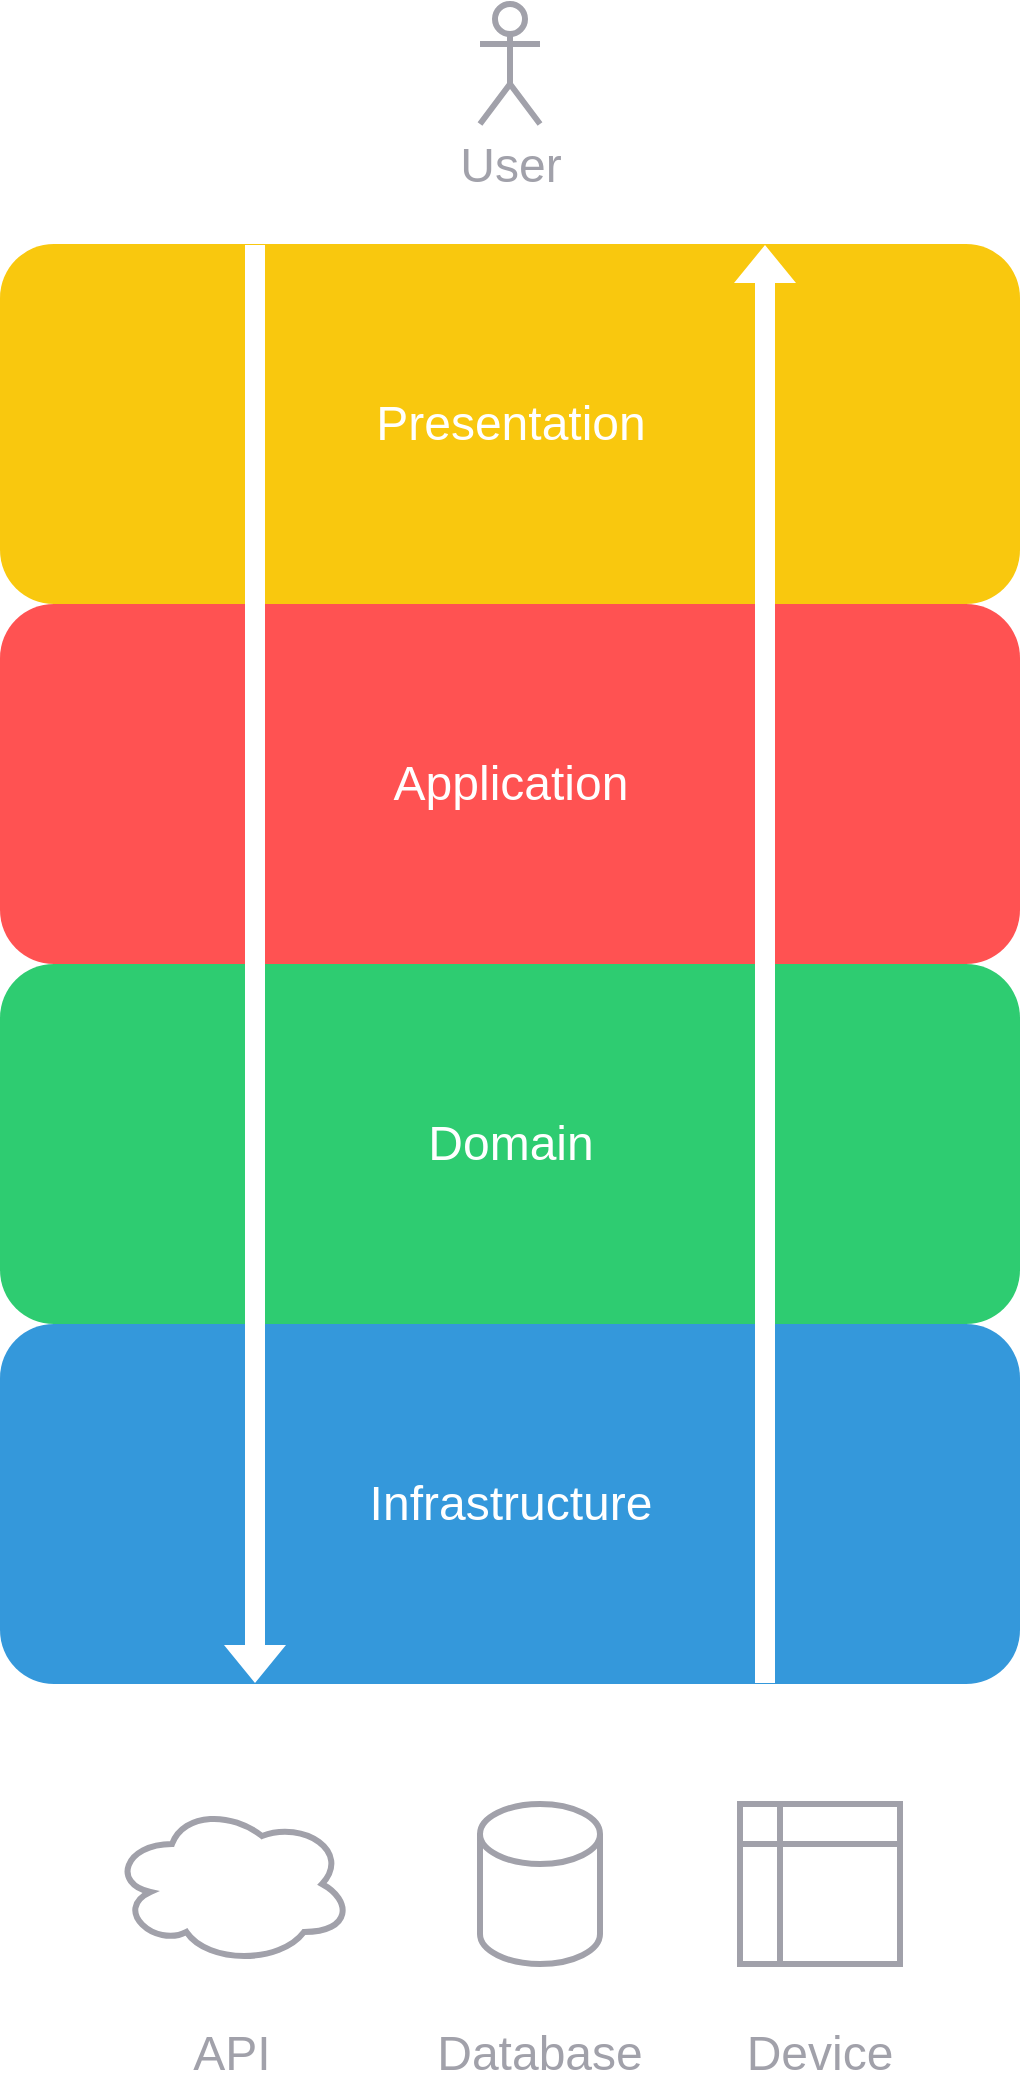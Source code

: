 <mxfile version="21.2.1" type="device">
  <diagram name="Seite-1" id="CQYHk89GWrRvfhB-j-TM">
    <mxGraphModel dx="4501" dy="1868" grid="1" gridSize="10" guides="1" tooltips="1" connect="1" arrows="1" fold="1" page="1" pageScale="1" pageWidth="827" pageHeight="1169" math="0" shadow="0">
      <root>
        <mxCell id="0" />
        <mxCell id="1" parent="0" />
        <mxCell id="Qa8hO3EmP1lbb9F087W9-24" value="" style="group" vertex="1" connectable="0" parent="1">
          <mxGeometry x="-3070" y="-680" width="510" height="1040" as="geometry" />
        </mxCell>
        <mxCell id="Qa8hO3EmP1lbb9F087W9-1" value="" style="group" vertex="1" connectable="0" parent="Qa8hO3EmP1lbb9F087W9-24">
          <mxGeometry y="120" width="510" height="720" as="geometry" />
        </mxCell>
        <mxCell id="Qa8hO3EmP1lbb9F087W9-2" value="" style="rounded=1;whiteSpace=wrap;html=1;fillColor=#F9C80E;strokeColor=none;" vertex="1" parent="Qa8hO3EmP1lbb9F087W9-1">
          <mxGeometry width="510" height="180" as="geometry" />
        </mxCell>
        <mxCell id="Qa8hO3EmP1lbb9F087W9-3" value="" style="rounded=1;whiteSpace=wrap;html=1;fillColor=#FF5252;strokeColor=none;" vertex="1" parent="Qa8hO3EmP1lbb9F087W9-1">
          <mxGeometry y="180" width="510" height="180" as="geometry" />
        </mxCell>
        <mxCell id="Qa8hO3EmP1lbb9F087W9-4" value="" style="rounded=1;whiteSpace=wrap;html=1;fillColor=#2ECC71;strokeColor=none;" vertex="1" parent="Qa8hO3EmP1lbb9F087W9-1">
          <mxGeometry y="360" width="510" height="180" as="geometry" />
        </mxCell>
        <mxCell id="Qa8hO3EmP1lbb9F087W9-5" value="" style="rounded=1;whiteSpace=wrap;html=1;fillColor=#3498DB;strokeColor=none;" vertex="1" parent="Qa8hO3EmP1lbb9F087W9-1">
          <mxGeometry y="540" width="510" height="180" as="geometry" />
        </mxCell>
        <mxCell id="Qa8hO3EmP1lbb9F087W9-6" value="&lt;font color=&quot;#ffffff&quot; style=&quot;font-size: 24px;&quot;&gt;Presentation&lt;/font&gt;" style="text;html=1;strokeColor=none;fillColor=none;align=center;verticalAlign=middle;whiteSpace=wrap;rounded=0;" vertex="1" parent="Qa8hO3EmP1lbb9F087W9-1">
          <mxGeometry x="172.5" y="75" width="165" height="30" as="geometry" />
        </mxCell>
        <mxCell id="Qa8hO3EmP1lbb9F087W9-7" value="&lt;font color=&quot;#ffffff&quot; style=&quot;font-size: 24px;&quot;&gt;Application&lt;/font&gt;" style="text;html=1;strokeColor=none;fillColor=none;align=center;verticalAlign=middle;whiteSpace=wrap;rounded=0;" vertex="1" parent="Qa8hO3EmP1lbb9F087W9-1">
          <mxGeometry x="172.5" y="255" width="165" height="30" as="geometry" />
        </mxCell>
        <mxCell id="Qa8hO3EmP1lbb9F087W9-8" value="&lt;font color=&quot;#ffffff&quot; style=&quot;font-size: 24px;&quot;&gt;Domain&lt;/font&gt;" style="text;html=1;strokeColor=none;fillColor=none;align=center;verticalAlign=middle;whiteSpace=wrap;rounded=0;" vertex="1" parent="Qa8hO3EmP1lbb9F087W9-1">
          <mxGeometry x="172.5" y="435" width="165" height="30" as="geometry" />
        </mxCell>
        <mxCell id="Qa8hO3EmP1lbb9F087W9-9" value="&lt;font color=&quot;#ffffff&quot; style=&quot;font-size: 24px;&quot;&gt;Infrastructure&lt;/font&gt;" style="text;html=1;strokeColor=none;fillColor=none;align=center;verticalAlign=middle;whiteSpace=wrap;rounded=0;" vertex="1" parent="Qa8hO3EmP1lbb9F087W9-1">
          <mxGeometry x="172.5" y="615" width="165" height="30" as="geometry" />
        </mxCell>
        <mxCell id="Qa8hO3EmP1lbb9F087W9-10" value="" style="shape=flexArrow;endArrow=classic;html=1;rounded=0;exitX=0.25;exitY=0;exitDx=0;exitDy=0;entryX=0.25;entryY=1;entryDx=0;entryDy=0;fillColor=default;strokeColor=none;" edge="1" parent="Qa8hO3EmP1lbb9F087W9-1" source="Qa8hO3EmP1lbb9F087W9-2" target="Qa8hO3EmP1lbb9F087W9-5">
          <mxGeometry width="50" height="50" relative="1" as="geometry">
            <mxPoint x="450" y="390" as="sourcePoint" />
            <mxPoint x="500" y="340" as="targetPoint" />
          </mxGeometry>
        </mxCell>
        <mxCell id="Qa8hO3EmP1lbb9F087W9-11" value="" style="shape=flexArrow;endArrow=classic;html=1;rounded=0;exitX=0.75;exitY=1;exitDx=0;exitDy=0;entryX=0.75;entryY=0;entryDx=0;entryDy=0;strokeColor=none;fillColor=default;" edge="1" parent="Qa8hO3EmP1lbb9F087W9-1" source="Qa8hO3EmP1lbb9F087W9-5" target="Qa8hO3EmP1lbb9F087W9-2">
          <mxGeometry width="50" height="50" relative="1" as="geometry">
            <mxPoint x="450" y="390" as="sourcePoint" />
            <mxPoint x="500" y="340" as="targetPoint" />
          </mxGeometry>
        </mxCell>
        <mxCell id="Qa8hO3EmP1lbb9F087W9-12" value="&lt;font color=&quot;#a1a1aa&quot; style=&quot;font-size: 24px;&quot;&gt;User&lt;/font&gt;" style="shape=umlActor;verticalLabelPosition=bottom;verticalAlign=top;html=1;outlineConnect=0;strokeWidth=3;strokeColor=#A1A1AA;fillColor=none;" vertex="1" parent="Qa8hO3EmP1lbb9F087W9-24">
          <mxGeometry x="240" width="30" height="60" as="geometry" />
        </mxCell>
        <mxCell id="Qa8hO3EmP1lbb9F087W9-15" value="" style="ellipse;shape=cloud;whiteSpace=wrap;html=1;strokeWidth=3;strokeColor=#A1A1AA;fillColor=none;" vertex="1" parent="Qa8hO3EmP1lbb9F087W9-24">
          <mxGeometry x="56" y="900" width="120" height="80" as="geometry" />
        </mxCell>
        <mxCell id="Qa8hO3EmP1lbb9F087W9-16" value="" style="shape=cylinder3;whiteSpace=wrap;html=1;boundedLbl=1;backgroundOutline=1;size=15;strokeWidth=3;strokeColor=#A1A1AA;fillColor=none;" vertex="1" parent="Qa8hO3EmP1lbb9F087W9-24">
          <mxGeometry x="240" y="900" width="60" height="80" as="geometry" />
        </mxCell>
        <mxCell id="Qa8hO3EmP1lbb9F087W9-17" value="" style="shape=internalStorage;whiteSpace=wrap;html=1;backgroundOutline=1;strokeWidth=3;strokeColor=#A1A1AA;fillColor=none;" vertex="1" parent="Qa8hO3EmP1lbb9F087W9-24">
          <mxGeometry x="370" y="900" width="80" height="80" as="geometry" />
        </mxCell>
        <mxCell id="Qa8hO3EmP1lbb9F087W9-18" value="&lt;font color=&quot;#a1a1aa&quot; style=&quot;font-size: 24px;&quot;&gt;API&lt;/font&gt;" style="text;html=1;strokeColor=none;fillColor=none;align=center;verticalAlign=middle;whiteSpace=wrap;rounded=0;" vertex="1" parent="Qa8hO3EmP1lbb9F087W9-24">
          <mxGeometry x="86" y="1010" width="60" height="30" as="geometry" />
        </mxCell>
        <mxCell id="Qa8hO3EmP1lbb9F087W9-22" value="&lt;font color=&quot;#a1a1aa&quot; style=&quot;font-size: 24px;&quot;&gt;Database&lt;/font&gt;" style="text;html=1;strokeColor=none;fillColor=none;align=center;verticalAlign=middle;whiteSpace=wrap;rounded=0;" vertex="1" parent="Qa8hO3EmP1lbb9F087W9-24">
          <mxGeometry x="240" y="1010" width="60" height="30" as="geometry" />
        </mxCell>
        <mxCell id="Qa8hO3EmP1lbb9F087W9-23" value="&lt;span style=&quot;font-size: 24px;&quot;&gt;&lt;font color=&quot;#a1a1aa&quot;&gt;Device&lt;/font&gt;&lt;/span&gt;" style="text;html=1;strokeColor=none;fillColor=none;align=center;verticalAlign=middle;whiteSpace=wrap;rounded=0;" vertex="1" parent="Qa8hO3EmP1lbb9F087W9-24">
          <mxGeometry x="380" y="1010" width="60" height="30" as="geometry" />
        </mxCell>
      </root>
    </mxGraphModel>
  </diagram>
</mxfile>
